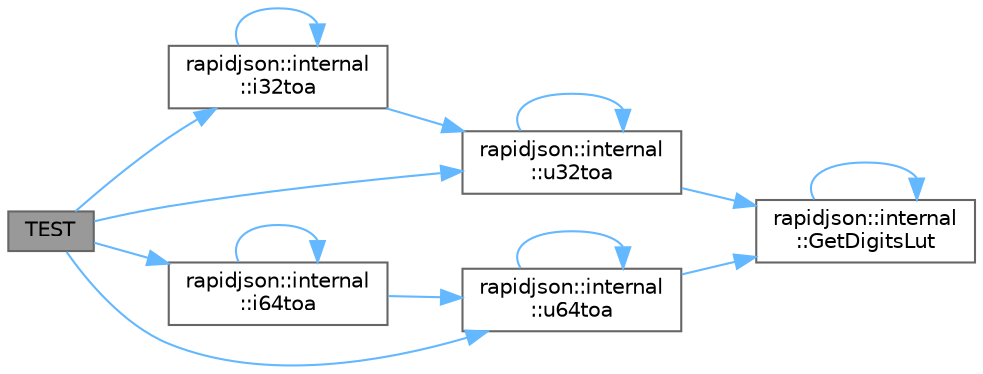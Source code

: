 digraph "TEST"
{
 // LATEX_PDF_SIZE
  bgcolor="transparent";
  edge [fontname=Helvetica,fontsize=10,labelfontname=Helvetica,labelfontsize=10];
  node [fontname=Helvetica,fontsize=10,shape=box,height=0.2,width=0.4];
  rankdir="LR";
  Node1 [id="Node000001",label="TEST",height=0.2,width=0.4,color="gray40", fillcolor="grey60", style="filled", fontcolor="black",tooltip=" "];
  Node1 -> Node2 [id="edge1_Node000001_Node000002",color="steelblue1",style="solid",tooltip=" "];
  Node2 [id="Node000002",label="rapidjson::internal\l::i32toa",height=0.2,width=0.4,color="grey40", fillcolor="white", style="filled",URL="$namespacerapidjson_1_1internal.html#a11da7c47c8e5c1307b932426f155b0e3",tooltip=" "];
  Node2 -> Node2 [id="edge2_Node000002_Node000002",color="steelblue1",style="solid",tooltip=" "];
  Node2 -> Node3 [id="edge3_Node000002_Node000003",color="steelblue1",style="solid",tooltip=" "];
  Node3 [id="Node000003",label="rapidjson::internal\l::u32toa",height=0.2,width=0.4,color="grey40", fillcolor="white", style="filled",URL="$namespacerapidjson_1_1internal.html#ae764c2bd9b116a9b17d32f3dc5d1ef05",tooltip=" "];
  Node3 -> Node4 [id="edge4_Node000003_Node000004",color="steelblue1",style="solid",tooltip=" "];
  Node4 [id="Node000004",label="rapidjson::internal\l::GetDigitsLut",height=0.2,width=0.4,color="grey40", fillcolor="white", style="filled",URL="$namespacerapidjson_1_1internal.html#a33f97e7aea2562cef2b77acfa61e63ed",tooltip=" "];
  Node4 -> Node4 [id="edge5_Node000004_Node000004",color="steelblue1",style="solid",tooltip=" "];
  Node3 -> Node3 [id="edge6_Node000003_Node000003",color="steelblue1",style="solid",tooltip=" "];
  Node1 -> Node5 [id="edge7_Node000001_Node000005",color="steelblue1",style="solid",tooltip=" "];
  Node5 [id="Node000005",label="rapidjson::internal\l::i64toa",height=0.2,width=0.4,color="grey40", fillcolor="white", style="filled",URL="$namespacerapidjson_1_1internal.html#a45abfdacab4136e96d9407c3e2c61fb1",tooltip=" "];
  Node5 -> Node5 [id="edge8_Node000005_Node000005",color="steelblue1",style="solid",tooltip=" "];
  Node5 -> Node6 [id="edge9_Node000005_Node000006",color="steelblue1",style="solid",tooltip=" "];
  Node6 [id="Node000006",label="rapidjson::internal\l::u64toa",height=0.2,width=0.4,color="grey40", fillcolor="white", style="filled",URL="$namespacerapidjson_1_1internal.html#a6fd8e5571b8c74d5a2344a9e30a5f9f9",tooltip=" "];
  Node6 -> Node4 [id="edge10_Node000006_Node000004",color="steelblue1",style="solid",tooltip=" "];
  Node6 -> Node6 [id="edge11_Node000006_Node000006",color="steelblue1",style="solid",tooltip=" "];
  Node1 -> Node3 [id="edge12_Node000001_Node000003",color="steelblue1",style="solid",tooltip=" "];
  Node1 -> Node6 [id="edge13_Node000001_Node000006",color="steelblue1",style="solid",tooltip=" "];
}

